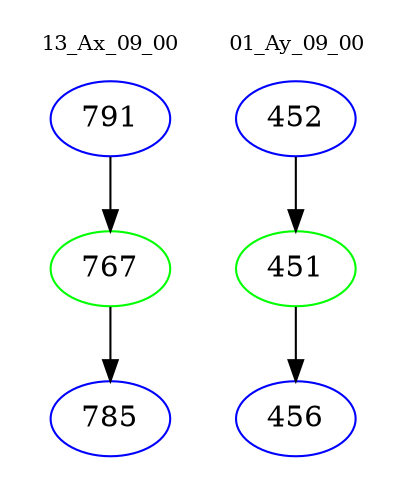 digraph{
subgraph cluster_0 {
color = white
label = "13_Ax_09_00";
fontsize=10;
T0_791 [label="791", color="blue"]
T0_791 -> T0_767 [color="black"]
T0_767 [label="767", color="green"]
T0_767 -> T0_785 [color="black"]
T0_785 [label="785", color="blue"]
}
subgraph cluster_1 {
color = white
label = "01_Ay_09_00";
fontsize=10;
T1_452 [label="452", color="blue"]
T1_452 -> T1_451 [color="black"]
T1_451 [label="451", color="green"]
T1_451 -> T1_456 [color="black"]
T1_456 [label="456", color="blue"]
}
}
